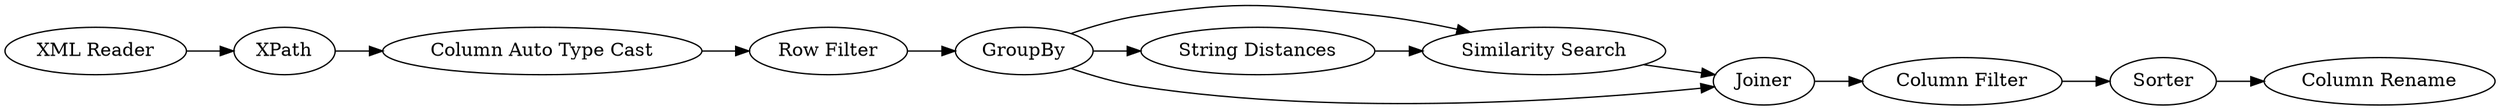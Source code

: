 digraph {
	"2477951897066867017_4" [label=XPath]
	"2477951897066867017_11" [label=Sorter]
	"2477951897066867017_13" [label="Column Rename"]
	"2477951897066867017_6" [label=GroupBy]
	"2477951897066867017_8" [label="Similarity Search"]
	"2477951897066867017_9" [label="Row Filter"]
	"2477951897066867017_1" [label="XML Reader"]
	"2477951897066867017_12" [label="Column Filter"]
	"2477951897066867017_7" [label="String Distances"]
	"2477951897066867017_5" [label="Column Auto Type Cast"]
	"2477951897066867017_10" [label=Joiner]
	"2477951897066867017_9" -> "2477951897066867017_6"
	"2477951897066867017_12" -> "2477951897066867017_11"
	"2477951897066867017_6" -> "2477951897066867017_8"
	"2477951897066867017_7" -> "2477951897066867017_8"
	"2477951897066867017_6" -> "2477951897066867017_7"
	"2477951897066867017_5" -> "2477951897066867017_9"
	"2477951897066867017_11" -> "2477951897066867017_13"
	"2477951897066867017_10" -> "2477951897066867017_12"
	"2477951897066867017_8" -> "2477951897066867017_10"
	"2477951897066867017_6" -> "2477951897066867017_10"
	"2477951897066867017_1" -> "2477951897066867017_4"
	"2477951897066867017_4" -> "2477951897066867017_5"
	rankdir=LR
}
